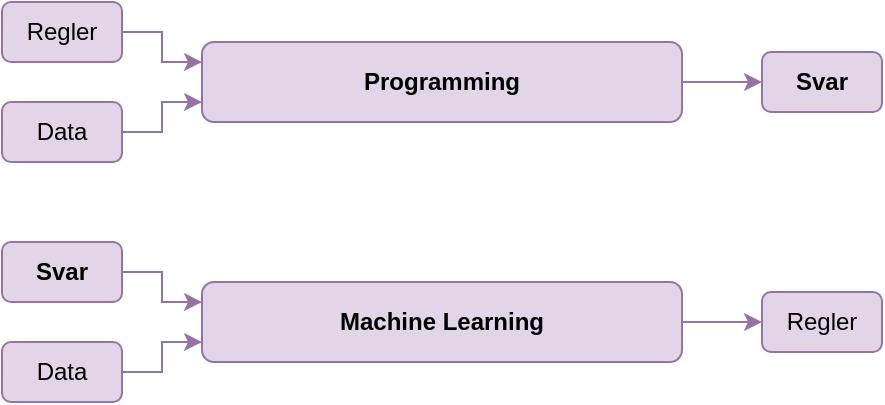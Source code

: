 <mxfile version="24.5.4" type="github">
  <diagram name="Page-1" id="QtiQz_5rlWIYYZv3E-pV">
    <mxGraphModel dx="988" dy="519" grid="1" gridSize="10" guides="1" tooltips="1" connect="1" arrows="1" fold="1" page="1" pageScale="1" pageWidth="850" pageHeight="1100" math="0" shadow="0">
      <root>
        <mxCell id="0" />
        <mxCell id="1" parent="0" />
        <mxCell id="YvUUnSf10rgyQgVbk4WI-9" style="edgeStyle=orthogonalEdgeStyle;rounded=0;orthogonalLoop=1;jettySize=auto;html=1;entryX=0;entryY=0.25;entryDx=0;entryDy=0;fillColor=#e1d5e7;strokeColor=#9673a6;" edge="1" parent="1" source="YvUUnSf10rgyQgVbk4WI-1" target="YvUUnSf10rgyQgVbk4WI-5">
          <mxGeometry relative="1" as="geometry" />
        </mxCell>
        <mxCell id="YvUUnSf10rgyQgVbk4WI-1" value="Regler" style="text;strokeColor=#9673a6;align=center;fillColor=#e1d5e7;html=1;verticalAlign=middle;whiteSpace=wrap;rounded=1;" vertex="1" parent="1">
          <mxGeometry x="40" y="40" width="60" height="30" as="geometry" />
        </mxCell>
        <mxCell id="YvUUnSf10rgyQgVbk4WI-10" style="edgeStyle=orthogonalEdgeStyle;rounded=0;orthogonalLoop=1;jettySize=auto;html=1;entryX=0;entryY=0.75;entryDx=0;entryDy=0;fillColor=#e1d5e7;strokeColor=#9673a6;" edge="1" parent="1" source="YvUUnSf10rgyQgVbk4WI-2" target="YvUUnSf10rgyQgVbk4WI-5">
          <mxGeometry relative="1" as="geometry" />
        </mxCell>
        <mxCell id="YvUUnSf10rgyQgVbk4WI-2" value="Data" style="text;strokeColor=#9673a6;align=center;fillColor=#e1d5e7;html=1;verticalAlign=middle;whiteSpace=wrap;rounded=1;" vertex="1" parent="1">
          <mxGeometry x="40" y="90" width="60" height="30" as="geometry" />
        </mxCell>
        <mxCell id="YvUUnSf10rgyQgVbk4WI-11" style="edgeStyle=orthogonalEdgeStyle;rounded=0;orthogonalLoop=1;jettySize=auto;html=1;entryX=0;entryY=0.25;entryDx=0;entryDy=0;fillColor=#e1d5e7;strokeColor=#9673a6;" edge="1" parent="1" source="YvUUnSf10rgyQgVbk4WI-3" target="YvUUnSf10rgyQgVbk4WI-6">
          <mxGeometry relative="1" as="geometry" />
        </mxCell>
        <mxCell id="YvUUnSf10rgyQgVbk4WI-3" value="&lt;b&gt;Svar&lt;/b&gt;" style="text;strokeColor=#9673a6;align=center;fillColor=#e1d5e7;html=1;verticalAlign=middle;whiteSpace=wrap;rounded=1;" vertex="1" parent="1">
          <mxGeometry x="40" y="160" width="60" height="30" as="geometry" />
        </mxCell>
        <mxCell id="YvUUnSf10rgyQgVbk4WI-12" style="edgeStyle=orthogonalEdgeStyle;rounded=0;orthogonalLoop=1;jettySize=auto;html=1;entryX=0;entryY=0.75;entryDx=0;entryDy=0;fillColor=#e1d5e7;strokeColor=#9673a6;" edge="1" parent="1" source="YvUUnSf10rgyQgVbk4WI-4" target="YvUUnSf10rgyQgVbk4WI-6">
          <mxGeometry relative="1" as="geometry" />
        </mxCell>
        <mxCell id="YvUUnSf10rgyQgVbk4WI-4" value="Data" style="text;strokeColor=#9673a6;align=center;fillColor=#e1d5e7;html=1;verticalAlign=middle;whiteSpace=wrap;rounded=1;" vertex="1" parent="1">
          <mxGeometry x="40" y="210" width="60" height="30" as="geometry" />
        </mxCell>
        <mxCell id="YvUUnSf10rgyQgVbk4WI-14" style="edgeStyle=orthogonalEdgeStyle;rounded=0;orthogonalLoop=1;jettySize=auto;html=1;entryX=0;entryY=0.5;entryDx=0;entryDy=0;fillColor=#e1d5e7;strokeColor=#9673a6;" edge="1" parent="1" source="YvUUnSf10rgyQgVbk4WI-5" target="YvUUnSf10rgyQgVbk4WI-7">
          <mxGeometry relative="1" as="geometry" />
        </mxCell>
        <mxCell id="YvUUnSf10rgyQgVbk4WI-5" value="&lt;b&gt;Programming&lt;/b&gt;" style="text;strokeColor=#9673a6;align=center;fillColor=#e1d5e7;html=1;verticalAlign=middle;whiteSpace=wrap;rounded=1;" vertex="1" parent="1">
          <mxGeometry x="140" y="60" width="240" height="40" as="geometry" />
        </mxCell>
        <mxCell id="YvUUnSf10rgyQgVbk4WI-13" style="edgeStyle=orthogonalEdgeStyle;rounded=0;orthogonalLoop=1;jettySize=auto;html=1;entryX=0;entryY=0.5;entryDx=0;entryDy=0;fillColor=#e1d5e7;strokeColor=#9673a6;" edge="1" parent="1" source="YvUUnSf10rgyQgVbk4WI-6" target="YvUUnSf10rgyQgVbk4WI-8">
          <mxGeometry relative="1" as="geometry" />
        </mxCell>
        <mxCell id="YvUUnSf10rgyQgVbk4WI-6" value="&lt;b&gt;Machine Learning&lt;br&gt;&lt;/b&gt;" style="text;strokeColor=#9673a6;align=center;fillColor=#e1d5e7;html=1;verticalAlign=middle;whiteSpace=wrap;rounded=1;" vertex="1" parent="1">
          <mxGeometry x="140" y="180" width="240" height="40" as="geometry" />
        </mxCell>
        <mxCell id="YvUUnSf10rgyQgVbk4WI-7" value="&lt;b&gt;Svar&lt;/b&gt;" style="text;strokeColor=#9673a6;align=center;fillColor=#e1d5e7;html=1;verticalAlign=middle;whiteSpace=wrap;rounded=1;" vertex="1" parent="1">
          <mxGeometry x="420" y="65" width="60" height="30" as="geometry" />
        </mxCell>
        <mxCell id="YvUUnSf10rgyQgVbk4WI-8" value="Regler" style="text;strokeColor=#9673a6;align=center;fillColor=#e1d5e7;html=1;verticalAlign=middle;whiteSpace=wrap;rounded=1;" vertex="1" parent="1">
          <mxGeometry x="420" y="185" width="60" height="30" as="geometry" />
        </mxCell>
      </root>
    </mxGraphModel>
  </diagram>
</mxfile>
